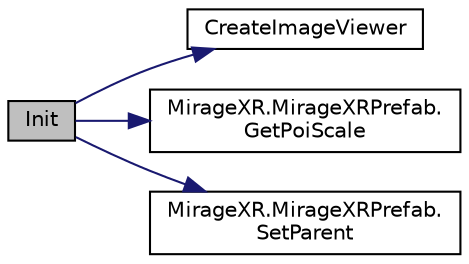 digraph "Init"
{
 // INTERACTIVE_SVG=YES
 // LATEX_PDF_SIZE
  edge [fontname="Helvetica",fontsize="10",labelfontname="Helvetica",labelfontsize="10"];
  node [fontname="Helvetica",fontsize="10",shape=record];
  rankdir="LR";
  Node1 [label="Init",height=0.2,width=0.4,color="black", fillcolor="grey75", style="filled", fontcolor="black",tooltip="Initialization method."];
  Node1 -> Node2 [color="midnightblue",fontsize="10",style="solid",fontname="Helvetica"];
  Node2 [label="CreateImageViewer",height=0.2,width=0.4,color="black", fillcolor="white", style="filled",URL="$class_mirage_x_r_1_1_floating_image_viewer.html#a5f99f882f196082bbeef8843ad702579",tooltip="This method creates a plane mesh and points an image texture to it defined by \"imageName\",..."];
  Node1 -> Node3 [color="midnightblue",fontsize="10",style="solid",fontname="Helvetica"];
  Node3 [label="MirageXR.MirageXRPrefab.\lGetPoiScale",height=0.2,width=0.4,color="black", fillcolor="white", style="filled",URL="$class_mirage_x_r_1_1_mirage_x_r_prefab.html#af39e1503d0039ba9360851f197cb10de",tooltip="Reads and convert the PoiEditor's scale factor, checking for null values and, in case of error,..."];
  Node1 -> Node4 [color="midnightblue",fontsize="10",style="solid",fontname="Helvetica"];
  Node4 [label="MirageXR.MirageXRPrefab.\lSetParent",height=0.2,width=0.4,color="black", fillcolor="white", style="filled",URL="$class_mirage_x_r_1_1_mirage_x_r_prefab.html#ac4ac60851167c1ba6255c2a58bb63865",tooltip="Set prefab parent."];
}
